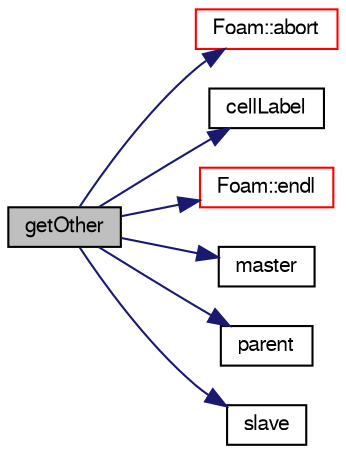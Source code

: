 digraph "getOther"
{
  bgcolor="transparent";
  edge [fontname="FreeSans",fontsize="10",labelfontname="FreeSans",labelfontsize="10"];
  node [fontname="FreeSans",fontsize="10",shape=record];
  rankdir="LR";
  Node219 [label="getOther",height=0.2,width=0.4,color="black", fillcolor="grey75", style="filled", fontcolor="black"];
  Node219 -> Node220 [color="midnightblue",fontsize="10",style="solid",fontname="FreeSans"];
  Node220 [label="Foam::abort",height=0.2,width=0.4,color="red",URL="$a21124.html#a447107a607d03e417307c203fa5fb44b"];
  Node219 -> Node263 [color="midnightblue",fontsize="10",style="solid",fontname="FreeSans"];
  Node263 [label="cellLabel",height=0.2,width=0.4,color="black",URL="$a21526.html#aea68bb95ef7cfdc7468de174ed08b8f9"];
  Node219 -> Node228 [color="midnightblue",fontsize="10",style="solid",fontname="FreeSans"];
  Node228 [label="Foam::endl",height=0.2,width=0.4,color="red",URL="$a21124.html#a2db8fe02a0d3909e9351bb4275b23ce4",tooltip="Add newline and flush stream. "];
  Node219 -> Node264 [color="midnightblue",fontsize="10",style="solid",fontname="FreeSans"];
  Node264 [label="master",height=0.2,width=0.4,color="black",URL="$a21526.html#adf99d02ddc54029c5cebd866bc08707f"];
  Node219 -> Node265 [color="midnightblue",fontsize="10",style="solid",fontname="FreeSans"];
  Node265 [label="parent",height=0.2,width=0.4,color="black",URL="$a21526.html#a20b4a43bd8e8a11ce7273527d3e401a4"];
  Node219 -> Node266 [color="midnightblue",fontsize="10",style="solid",fontname="FreeSans"];
  Node266 [label="slave",height=0.2,width=0.4,color="black",URL="$a21526.html#a4679eec6c6326685c8d1479b8c15b3af"];
}
